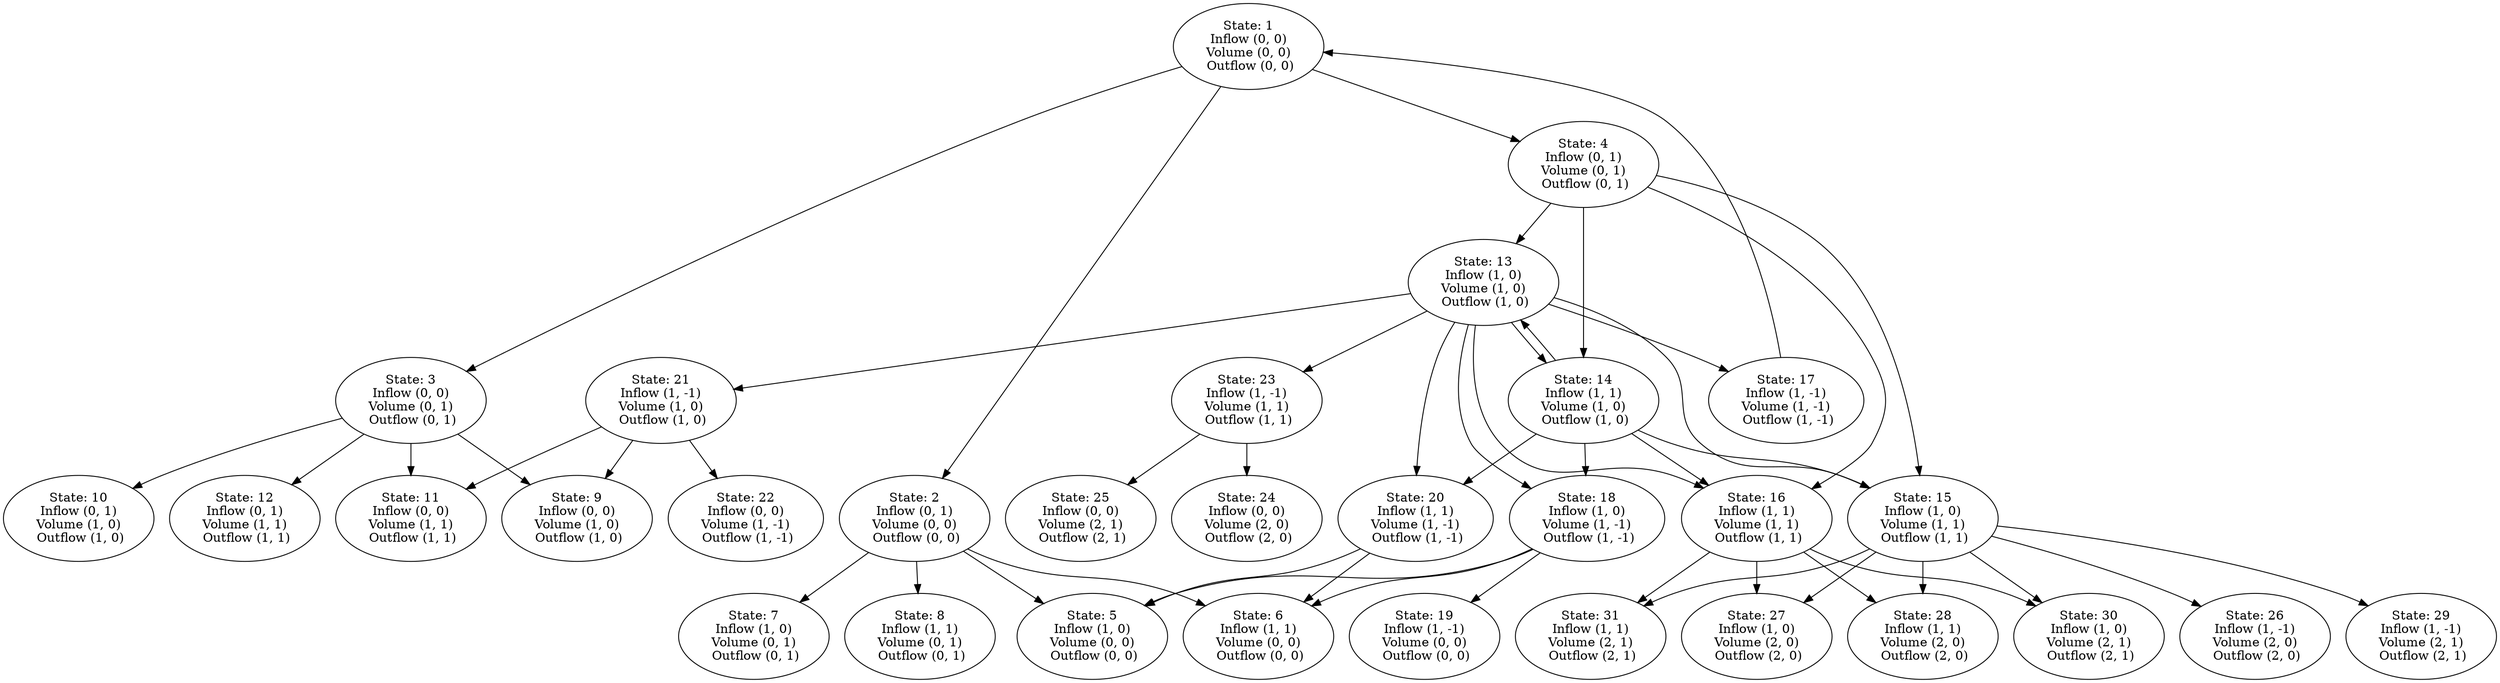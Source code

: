 // The container system
digraph {
	1 [label="State: 1
Inflow (0, 0)
Volume (0, 0)
 Outflow (0, 0)"]
	1 -> 2
	1 -> 3
	1 -> 4
	2 [label="State: 2
Inflow (0, 1)
Volume (0, 0)
 Outflow (0, 0)"]
	2 -> 5
	2 -> 6
	2 -> 7
	2 -> 8
	3 [label="State: 3
Inflow (0, 0)
Volume (0, 1)
 Outflow (0, 1)"]
	3 -> 9
	3 -> 10
	3 -> 11
	3 -> 12
	4 [label="State: 4
Inflow (0, 1)
Volume (0, 1)
 Outflow (0, 1)"]
	4 -> 13
	4 -> 14
	4 -> 15
	4 -> 16
	5 [label="State: 5
Inflow (1, 0)
Volume (0, 0)
 Outflow (0, 0)"]
	6 [label="State: 6
Inflow (1, 1)
Volume (0, 0)
 Outflow (0, 0)"]
	7 [label="State: 7
Inflow (1, 0)
Volume (0, 1)
 Outflow (0, 1)"]
	8 [label="State: 8
Inflow (1, 1)
Volume (0, 1)
 Outflow (0, 1)"]
	9 [label="State: 9
Inflow (0, 0)
Volume (1, 0)
 Outflow (1, 0)"]
	10 [label="State: 10
Inflow (0, 1)
Volume (1, 0)
 Outflow (1, 0)"]
	11 [label="State: 11
Inflow (0, 0)
Volume (1, 1)
 Outflow (1, 1)"]
	12 [label="State: 12
Inflow (0, 1)
Volume (1, 1)
 Outflow (1, 1)"]
	13 [label="State: 13
Inflow (1, 0)
Volume (1, 0)
 Outflow (1, 0)"]
	13 -> 17
	13 -> 18
	13 -> 20
	13 -> 21
	13 -> 14
	13 -> 23
	13 -> 15
	13 -> 16
	14 [label="State: 14
Inflow (1, 1)
Volume (1, 0)
 Outflow (1, 0)"]
	14 -> 18
	14 -> 20
	14 -> 13
	14 -> 15
	14 -> 16
	15 [label="State: 15
Inflow (1, 0)
Volume (1, 1)
 Outflow (1, 1)"]
	15 -> 26
	15 -> 27
	15 -> 28
	15 -> 29
	15 -> 30
	15 -> 31
	16 [label="State: 16
Inflow (1, 1)
Volume (1, 1)
 Outflow (1, 1)"]
	16 -> 27
	16 -> 28
	16 -> 30
	16 -> 31
	17 [label="State: 17
Inflow (1, -1)
Volume (1, -1)
 Outflow (1, -1)"]
	17 -> 1
	18 [label="State: 18
Inflow (1, 0)
Volume (1, -1)
 Outflow (1, -1)"]
	18 -> 19
	18 -> 5
	18 -> 6
	19 [label="State: 19
Inflow (1, -1)
Volume (0, 0)
 Outflow (0, 0)"]
	20 [label="State: 20
Inflow (1, 1)
Volume (1, -1)
 Outflow (1, -1)"]
	20 -> 5
	20 -> 6
	21 [label="State: 21
Inflow (1, -1)
Volume (1, 0)
 Outflow (1, 0)"]
	21 -> 22
	21 -> 9
	21 -> 11
	22 [label="State: 22
Inflow (0, 0)
Volume (1, -1)
 Outflow (1, -1)"]
	23 [label="State: 23
Inflow (1, -1)
Volume (1, 1)
 Outflow (1, 1)"]
	23 -> 24
	23 -> 25
	24 [label="State: 24
Inflow (0, 0)
Volume (2, 0)
 Outflow (2, 0)"]
	25 [label="State: 25
Inflow (0, 0)
Volume (2, 1)
 Outflow (2, 1)"]
	26 [label="State: 26
Inflow (1, -1)
Volume (2, 0)
 Outflow (2, 0)"]
	27 [label="State: 27
Inflow (1, 0)
Volume (2, 0)
 Outflow (2, 0)"]
	28 [label="State: 28
Inflow (1, 1)
Volume (2, 0)
 Outflow (2, 0)"]
	29 [label="State: 29
Inflow (1, -1)
Volume (2, 1)
 Outflow (2, 1)"]
	30 [label="State: 30
Inflow (1, 0)
Volume (2, 1)
 Outflow (2, 1)"]
	31 [label="State: 31
Inflow (1, 1)
Volume (2, 1)
 Outflow (2, 1)"]
}
